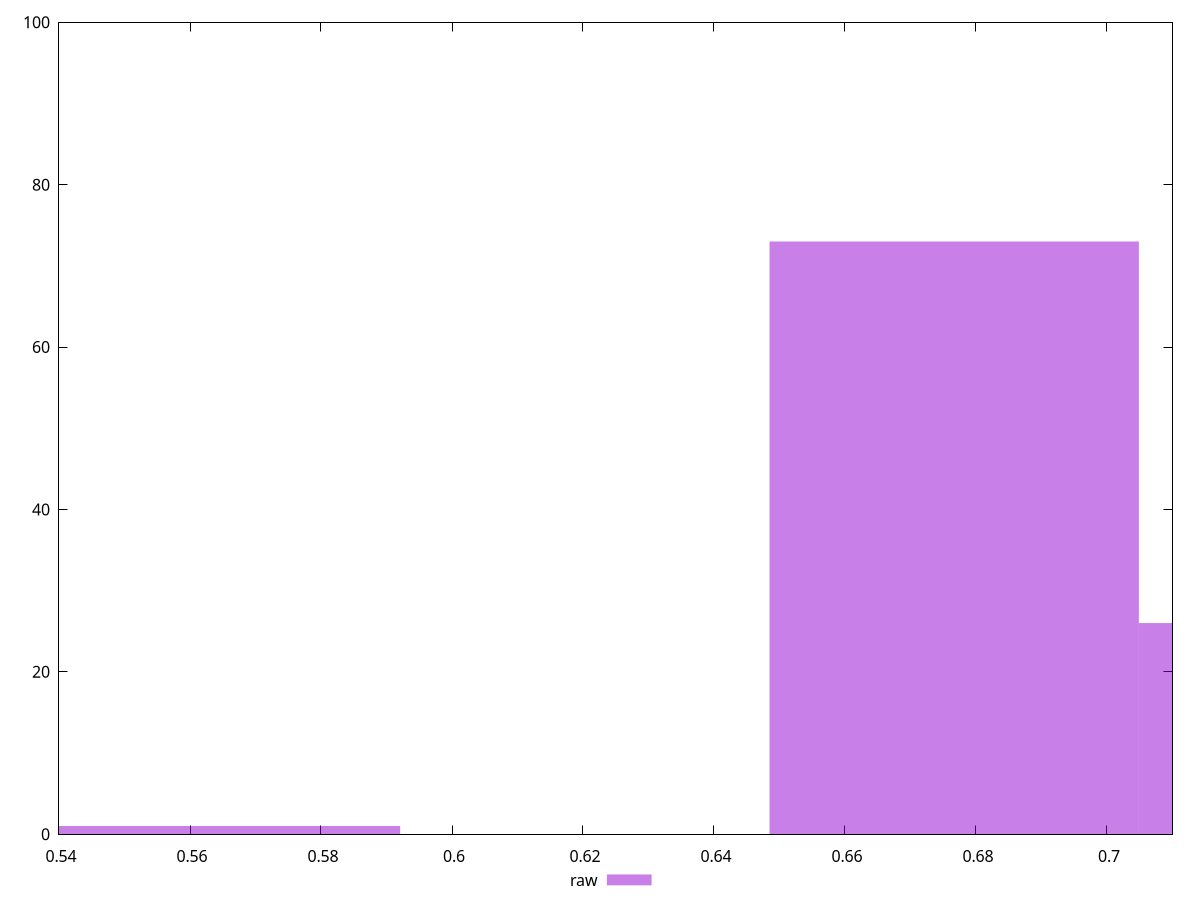 reset

$raw <<EOF
0.563892368114103 1
0.6766708417369236 73
0.7330600785483339 26
EOF

set key outside below
set boxwidth 0.0563892368114103
set xrange [0.54:0.71]
set yrange [0:100]
set trange [0:100]
set style fill transparent solid 0.5 noborder
set terminal svg size 640, 490 enhanced background rgb 'white'
set output "report_00019_2021-02-10T18-14-37.922Z//meta/score/samples/pages+cached+noadtech+nomedia/raw/histogram.svg"

plot $raw title "raw" with boxes

reset
